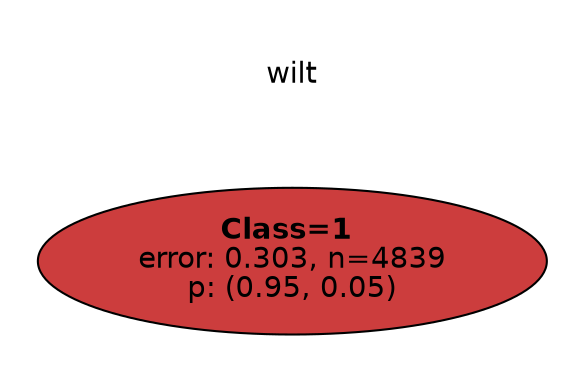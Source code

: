 digraph Tree {
splines=false;
graph [pad=".25", ranksep="0.5", nodesep="1"];
node [shape=rect, style="filled", color="black", fontname="helvetica",fillcolor="white"] ;
edge [fontname="helvetica"] ;
0 [label="wilt", shape=plaintext];
0:s -> 1:n [style=invis];   
1 [label=<<b> Class=1 </b> <br/> error: 0.303, n=4839 <br/> p: (0.95, 0.05) >, fillcolor="0.000 0.7 0.800", shape="oval"];

}